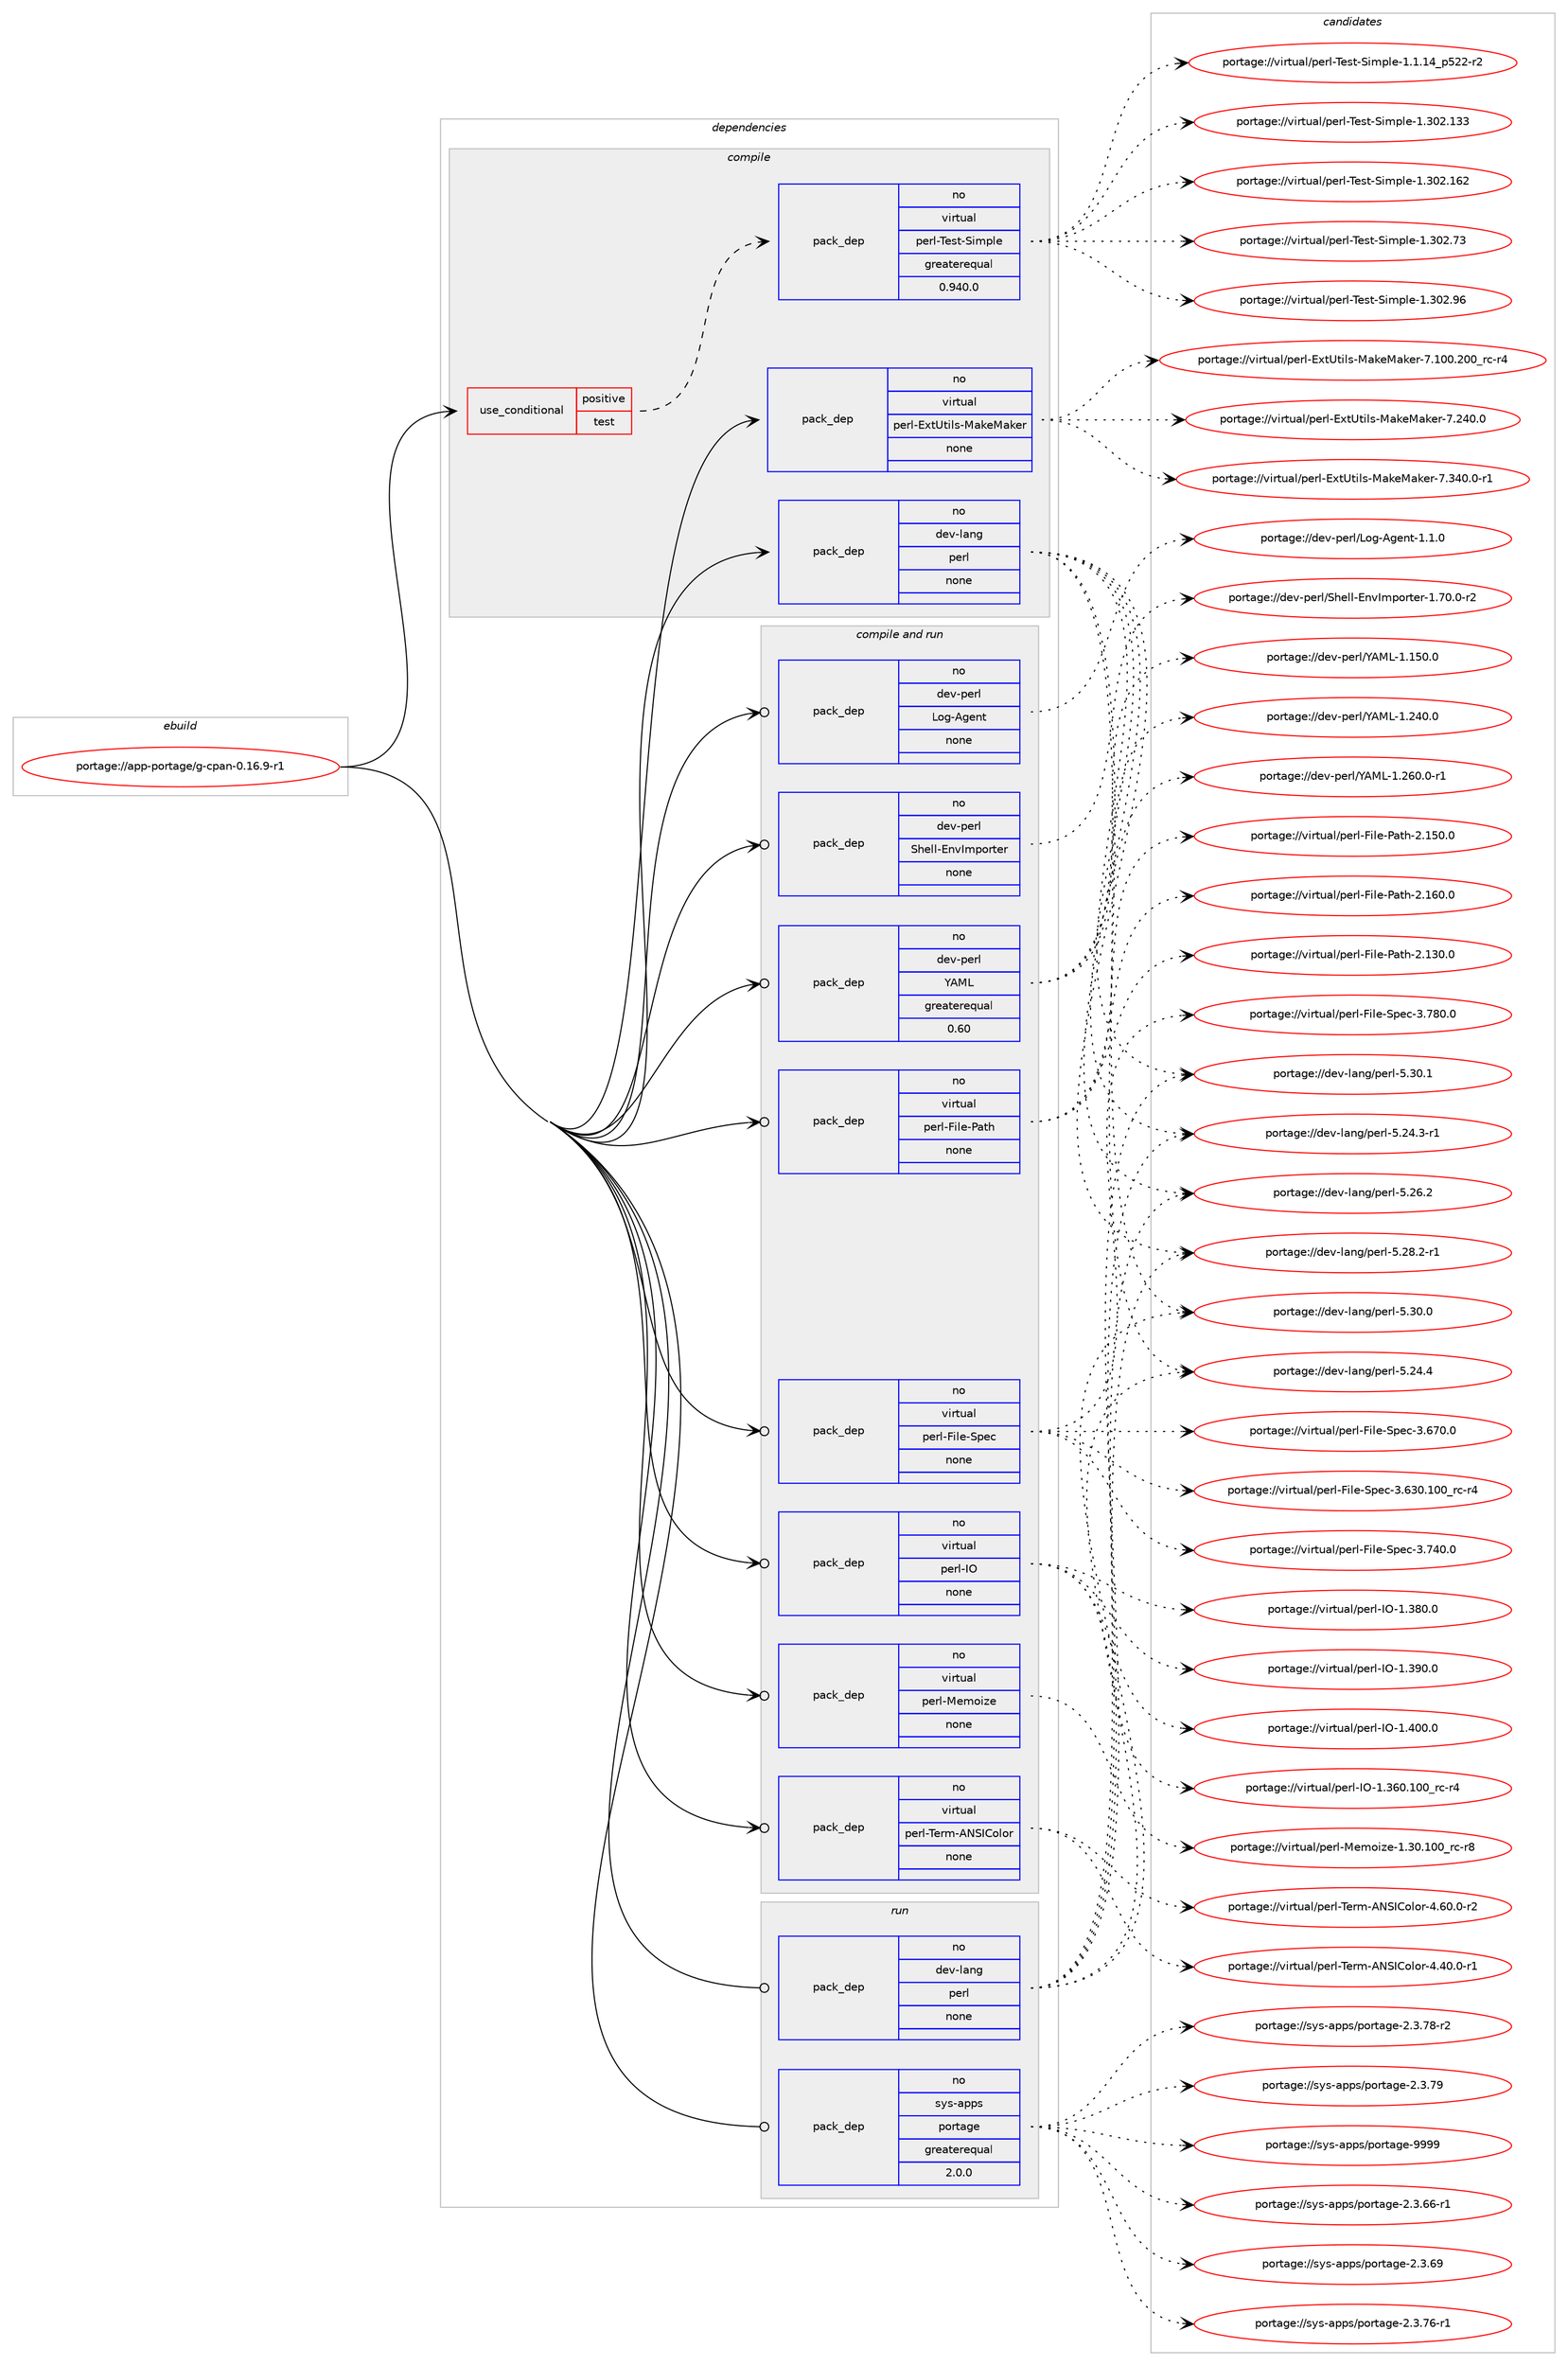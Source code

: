 digraph prolog {

# *************
# Graph options
# *************

newrank=true;
concentrate=true;
compound=true;
graph [rankdir=LR,fontname=Helvetica,fontsize=10,ranksep=1.5];#, ranksep=2.5, nodesep=0.2];
edge  [arrowhead=vee];
node  [fontname=Helvetica,fontsize=10];

# **********
# The ebuild
# **********

subgraph cluster_leftcol {
color=gray;
rank=same;
label=<<i>ebuild</i>>;
id [label="portage://app-portage/g-cpan-0.16.9-r1", color=red, width=4, href="../app-portage/g-cpan-0.16.9-r1.svg"];
}

# ****************
# The dependencies
# ****************

subgraph cluster_midcol {
color=gray;
label=<<i>dependencies</i>>;
subgraph cluster_compile {
fillcolor="#eeeeee";
style=filled;
label=<<i>compile</i>>;
subgraph cond9916 {
dependency40728 [label=<<TABLE BORDER="0" CELLBORDER="1" CELLSPACING="0" CELLPADDING="4"><TR><TD ROWSPAN="3" CELLPADDING="10">use_conditional</TD></TR><TR><TD>positive</TD></TR><TR><TD>test</TD></TR></TABLE>>, shape=none, color=red];
subgraph pack30131 {
dependency40729 [label=<<TABLE BORDER="0" CELLBORDER="1" CELLSPACING="0" CELLPADDING="4" WIDTH="220"><TR><TD ROWSPAN="6" CELLPADDING="30">pack_dep</TD></TR><TR><TD WIDTH="110">no</TD></TR><TR><TD>virtual</TD></TR><TR><TD>perl-Test-Simple</TD></TR><TR><TD>greaterequal</TD></TR><TR><TD>0.940.0</TD></TR></TABLE>>, shape=none, color=blue];
}
dependency40728:e -> dependency40729:w [weight=20,style="dashed",arrowhead="vee"];
}
id:e -> dependency40728:w [weight=20,style="solid",arrowhead="vee"];
subgraph pack30132 {
dependency40730 [label=<<TABLE BORDER="0" CELLBORDER="1" CELLSPACING="0" CELLPADDING="4" WIDTH="220"><TR><TD ROWSPAN="6" CELLPADDING="30">pack_dep</TD></TR><TR><TD WIDTH="110">no</TD></TR><TR><TD>dev-lang</TD></TR><TR><TD>perl</TD></TR><TR><TD>none</TD></TR><TR><TD></TD></TR></TABLE>>, shape=none, color=blue];
}
id:e -> dependency40730:w [weight=20,style="solid",arrowhead="vee"];
subgraph pack30133 {
dependency40731 [label=<<TABLE BORDER="0" CELLBORDER="1" CELLSPACING="0" CELLPADDING="4" WIDTH="220"><TR><TD ROWSPAN="6" CELLPADDING="30">pack_dep</TD></TR><TR><TD WIDTH="110">no</TD></TR><TR><TD>virtual</TD></TR><TR><TD>perl-ExtUtils-MakeMaker</TD></TR><TR><TD>none</TD></TR><TR><TD></TD></TR></TABLE>>, shape=none, color=blue];
}
id:e -> dependency40731:w [weight=20,style="solid",arrowhead="vee"];
}
subgraph cluster_compileandrun {
fillcolor="#eeeeee";
style=filled;
label=<<i>compile and run</i>>;
subgraph pack30134 {
dependency40732 [label=<<TABLE BORDER="0" CELLBORDER="1" CELLSPACING="0" CELLPADDING="4" WIDTH="220"><TR><TD ROWSPAN="6" CELLPADDING="30">pack_dep</TD></TR><TR><TD WIDTH="110">no</TD></TR><TR><TD>dev-perl</TD></TR><TR><TD>Log-Agent</TD></TR><TR><TD>none</TD></TR><TR><TD></TD></TR></TABLE>>, shape=none, color=blue];
}
id:e -> dependency40732:w [weight=20,style="solid",arrowhead="odotvee"];
subgraph pack30135 {
dependency40733 [label=<<TABLE BORDER="0" CELLBORDER="1" CELLSPACING="0" CELLPADDING="4" WIDTH="220"><TR><TD ROWSPAN="6" CELLPADDING="30">pack_dep</TD></TR><TR><TD WIDTH="110">no</TD></TR><TR><TD>dev-perl</TD></TR><TR><TD>Shell-EnvImporter</TD></TR><TR><TD>none</TD></TR><TR><TD></TD></TR></TABLE>>, shape=none, color=blue];
}
id:e -> dependency40733:w [weight=20,style="solid",arrowhead="odotvee"];
subgraph pack30136 {
dependency40734 [label=<<TABLE BORDER="0" CELLBORDER="1" CELLSPACING="0" CELLPADDING="4" WIDTH="220"><TR><TD ROWSPAN="6" CELLPADDING="30">pack_dep</TD></TR><TR><TD WIDTH="110">no</TD></TR><TR><TD>dev-perl</TD></TR><TR><TD>YAML</TD></TR><TR><TD>greaterequal</TD></TR><TR><TD>0.60</TD></TR></TABLE>>, shape=none, color=blue];
}
id:e -> dependency40734:w [weight=20,style="solid",arrowhead="odotvee"];
subgraph pack30137 {
dependency40735 [label=<<TABLE BORDER="0" CELLBORDER="1" CELLSPACING="0" CELLPADDING="4" WIDTH="220"><TR><TD ROWSPAN="6" CELLPADDING="30">pack_dep</TD></TR><TR><TD WIDTH="110">no</TD></TR><TR><TD>virtual</TD></TR><TR><TD>perl-File-Path</TD></TR><TR><TD>none</TD></TR><TR><TD></TD></TR></TABLE>>, shape=none, color=blue];
}
id:e -> dependency40735:w [weight=20,style="solid",arrowhead="odotvee"];
subgraph pack30138 {
dependency40736 [label=<<TABLE BORDER="0" CELLBORDER="1" CELLSPACING="0" CELLPADDING="4" WIDTH="220"><TR><TD ROWSPAN="6" CELLPADDING="30">pack_dep</TD></TR><TR><TD WIDTH="110">no</TD></TR><TR><TD>virtual</TD></TR><TR><TD>perl-File-Spec</TD></TR><TR><TD>none</TD></TR><TR><TD></TD></TR></TABLE>>, shape=none, color=blue];
}
id:e -> dependency40736:w [weight=20,style="solid",arrowhead="odotvee"];
subgraph pack30139 {
dependency40737 [label=<<TABLE BORDER="0" CELLBORDER="1" CELLSPACING="0" CELLPADDING="4" WIDTH="220"><TR><TD ROWSPAN="6" CELLPADDING="30">pack_dep</TD></TR><TR><TD WIDTH="110">no</TD></TR><TR><TD>virtual</TD></TR><TR><TD>perl-IO</TD></TR><TR><TD>none</TD></TR><TR><TD></TD></TR></TABLE>>, shape=none, color=blue];
}
id:e -> dependency40737:w [weight=20,style="solid",arrowhead="odotvee"];
subgraph pack30140 {
dependency40738 [label=<<TABLE BORDER="0" CELLBORDER="1" CELLSPACING="0" CELLPADDING="4" WIDTH="220"><TR><TD ROWSPAN="6" CELLPADDING="30">pack_dep</TD></TR><TR><TD WIDTH="110">no</TD></TR><TR><TD>virtual</TD></TR><TR><TD>perl-Memoize</TD></TR><TR><TD>none</TD></TR><TR><TD></TD></TR></TABLE>>, shape=none, color=blue];
}
id:e -> dependency40738:w [weight=20,style="solid",arrowhead="odotvee"];
subgraph pack30141 {
dependency40739 [label=<<TABLE BORDER="0" CELLBORDER="1" CELLSPACING="0" CELLPADDING="4" WIDTH="220"><TR><TD ROWSPAN="6" CELLPADDING="30">pack_dep</TD></TR><TR><TD WIDTH="110">no</TD></TR><TR><TD>virtual</TD></TR><TR><TD>perl-Term-ANSIColor</TD></TR><TR><TD>none</TD></TR><TR><TD></TD></TR></TABLE>>, shape=none, color=blue];
}
id:e -> dependency40739:w [weight=20,style="solid",arrowhead="odotvee"];
}
subgraph cluster_run {
fillcolor="#eeeeee";
style=filled;
label=<<i>run</i>>;
subgraph pack30142 {
dependency40740 [label=<<TABLE BORDER="0" CELLBORDER="1" CELLSPACING="0" CELLPADDING="4" WIDTH="220"><TR><TD ROWSPAN="6" CELLPADDING="30">pack_dep</TD></TR><TR><TD WIDTH="110">no</TD></TR><TR><TD>dev-lang</TD></TR><TR><TD>perl</TD></TR><TR><TD>none</TD></TR><TR><TD></TD></TR></TABLE>>, shape=none, color=blue];
}
id:e -> dependency40740:w [weight=20,style="solid",arrowhead="odot"];
subgraph pack30143 {
dependency40741 [label=<<TABLE BORDER="0" CELLBORDER="1" CELLSPACING="0" CELLPADDING="4" WIDTH="220"><TR><TD ROWSPAN="6" CELLPADDING="30">pack_dep</TD></TR><TR><TD WIDTH="110">no</TD></TR><TR><TD>sys-apps</TD></TR><TR><TD>portage</TD></TR><TR><TD>greaterequal</TD></TR><TR><TD>2.0.0</TD></TR></TABLE>>, shape=none, color=blue];
}
id:e -> dependency40741:w [weight=20,style="solid",arrowhead="odot"];
}
}

# **************
# The candidates
# **************

subgraph cluster_choices {
rank=same;
color=gray;
label=<<i>candidates</i>>;

subgraph choice30131 {
color=black;
nodesep=1;
choiceportage11810511411611797108471121011141084584101115116458310510911210810145494649464952951125350504511450 [label="portage://virtual/perl-Test-Simple-1.1.14_p522-r2", color=red, width=4,href="../virtual/perl-Test-Simple-1.1.14_p522-r2.svg"];
choiceportage11810511411611797108471121011141084584101115116458310510911210810145494651485046495151 [label="portage://virtual/perl-Test-Simple-1.302.133", color=red, width=4,href="../virtual/perl-Test-Simple-1.302.133.svg"];
choiceportage11810511411611797108471121011141084584101115116458310510911210810145494651485046495450 [label="portage://virtual/perl-Test-Simple-1.302.162", color=red, width=4,href="../virtual/perl-Test-Simple-1.302.162.svg"];
choiceportage118105114116117971084711210111410845841011151164583105109112108101454946514850465551 [label="portage://virtual/perl-Test-Simple-1.302.73", color=red, width=4,href="../virtual/perl-Test-Simple-1.302.73.svg"];
choiceportage118105114116117971084711210111410845841011151164583105109112108101454946514850465754 [label="portage://virtual/perl-Test-Simple-1.302.96", color=red, width=4,href="../virtual/perl-Test-Simple-1.302.96.svg"];
dependency40729:e -> choiceportage11810511411611797108471121011141084584101115116458310510911210810145494649464952951125350504511450:w [style=dotted,weight="100"];
dependency40729:e -> choiceportage11810511411611797108471121011141084584101115116458310510911210810145494651485046495151:w [style=dotted,weight="100"];
dependency40729:e -> choiceportage11810511411611797108471121011141084584101115116458310510911210810145494651485046495450:w [style=dotted,weight="100"];
dependency40729:e -> choiceportage118105114116117971084711210111410845841011151164583105109112108101454946514850465551:w [style=dotted,weight="100"];
dependency40729:e -> choiceportage118105114116117971084711210111410845841011151164583105109112108101454946514850465754:w [style=dotted,weight="100"];
}
subgraph choice30132 {
color=black;
nodesep=1;
choiceportage100101118451089711010347112101114108455346505246514511449 [label="portage://dev-lang/perl-5.24.3-r1", color=red, width=4,href="../dev-lang/perl-5.24.3-r1.svg"];
choiceportage10010111845108971101034711210111410845534650524652 [label="portage://dev-lang/perl-5.24.4", color=red, width=4,href="../dev-lang/perl-5.24.4.svg"];
choiceportage10010111845108971101034711210111410845534650544650 [label="portage://dev-lang/perl-5.26.2", color=red, width=4,href="../dev-lang/perl-5.26.2.svg"];
choiceportage100101118451089711010347112101114108455346505646504511449 [label="portage://dev-lang/perl-5.28.2-r1", color=red, width=4,href="../dev-lang/perl-5.28.2-r1.svg"];
choiceportage10010111845108971101034711210111410845534651484648 [label="portage://dev-lang/perl-5.30.0", color=red, width=4,href="../dev-lang/perl-5.30.0.svg"];
choiceportage10010111845108971101034711210111410845534651484649 [label="portage://dev-lang/perl-5.30.1", color=red, width=4,href="../dev-lang/perl-5.30.1.svg"];
dependency40730:e -> choiceportage100101118451089711010347112101114108455346505246514511449:w [style=dotted,weight="100"];
dependency40730:e -> choiceportage10010111845108971101034711210111410845534650524652:w [style=dotted,weight="100"];
dependency40730:e -> choiceportage10010111845108971101034711210111410845534650544650:w [style=dotted,weight="100"];
dependency40730:e -> choiceportage100101118451089711010347112101114108455346505646504511449:w [style=dotted,weight="100"];
dependency40730:e -> choiceportage10010111845108971101034711210111410845534651484648:w [style=dotted,weight="100"];
dependency40730:e -> choiceportage10010111845108971101034711210111410845534651484649:w [style=dotted,weight="100"];
}
subgraph choice30133 {
color=black;
nodesep=1;
choiceportage118105114116117971084711210111410845691201168511610510811545779710710177971071011144555464948484650484895114994511452 [label="portage://virtual/perl-ExtUtils-MakeMaker-7.100.200_rc-r4", color=red, width=4,href="../virtual/perl-ExtUtils-MakeMaker-7.100.200_rc-r4.svg"];
choiceportage118105114116117971084711210111410845691201168511610510811545779710710177971071011144555465052484648 [label="portage://virtual/perl-ExtUtils-MakeMaker-7.240.0", color=red, width=4,href="../virtual/perl-ExtUtils-MakeMaker-7.240.0.svg"];
choiceportage1181051141161179710847112101114108456912011685116105108115457797107101779710710111445554651524846484511449 [label="portage://virtual/perl-ExtUtils-MakeMaker-7.340.0-r1", color=red, width=4,href="../virtual/perl-ExtUtils-MakeMaker-7.340.0-r1.svg"];
dependency40731:e -> choiceportage118105114116117971084711210111410845691201168511610510811545779710710177971071011144555464948484650484895114994511452:w [style=dotted,weight="100"];
dependency40731:e -> choiceportage118105114116117971084711210111410845691201168511610510811545779710710177971071011144555465052484648:w [style=dotted,weight="100"];
dependency40731:e -> choiceportage1181051141161179710847112101114108456912011685116105108115457797107101779710710111445554651524846484511449:w [style=dotted,weight="100"];
}
subgraph choice30134 {
color=black;
nodesep=1;
choiceportage1001011184511210111410847761111034565103101110116454946494648 [label="portage://dev-perl/Log-Agent-1.1.0", color=red, width=4,href="../dev-perl/Log-Agent-1.1.0.svg"];
dependency40732:e -> choiceportage1001011184511210111410847761111034565103101110116454946494648:w [style=dotted,weight="100"];
}
subgraph choice30135 {
color=black;
nodesep=1;
choiceportage100101118451121011141084783104101108108456911011873109112111114116101114454946554846484511450 [label="portage://dev-perl/Shell-EnvImporter-1.70.0-r2", color=red, width=4,href="../dev-perl/Shell-EnvImporter-1.70.0-r2.svg"];
dependency40733:e -> choiceportage100101118451121011141084783104101108108456911011873109112111114116101114454946554846484511450:w [style=dotted,weight="100"];
}
subgraph choice30136 {
color=black;
nodesep=1;
choiceportage1001011184511210111410847896577764549464953484648 [label="portage://dev-perl/YAML-1.150.0", color=red, width=4,href="../dev-perl/YAML-1.150.0.svg"];
choiceportage1001011184511210111410847896577764549465052484648 [label="portage://dev-perl/YAML-1.240.0", color=red, width=4,href="../dev-perl/YAML-1.240.0.svg"];
choiceportage10010111845112101114108478965777645494650544846484511449 [label="portage://dev-perl/YAML-1.260.0-r1", color=red, width=4,href="../dev-perl/YAML-1.260.0-r1.svg"];
dependency40734:e -> choiceportage1001011184511210111410847896577764549464953484648:w [style=dotted,weight="100"];
dependency40734:e -> choiceportage1001011184511210111410847896577764549465052484648:w [style=dotted,weight="100"];
dependency40734:e -> choiceportage10010111845112101114108478965777645494650544846484511449:w [style=dotted,weight="100"];
}
subgraph choice30137 {
color=black;
nodesep=1;
choiceportage118105114116117971084711210111410845701051081014580971161044550464951484648 [label="portage://virtual/perl-File-Path-2.130.0", color=red, width=4,href="../virtual/perl-File-Path-2.130.0.svg"];
choiceportage118105114116117971084711210111410845701051081014580971161044550464953484648 [label="portage://virtual/perl-File-Path-2.150.0", color=red, width=4,href="../virtual/perl-File-Path-2.150.0.svg"];
choiceportage118105114116117971084711210111410845701051081014580971161044550464954484648 [label="portage://virtual/perl-File-Path-2.160.0", color=red, width=4,href="../virtual/perl-File-Path-2.160.0.svg"];
dependency40735:e -> choiceportage118105114116117971084711210111410845701051081014580971161044550464951484648:w [style=dotted,weight="100"];
dependency40735:e -> choiceportage118105114116117971084711210111410845701051081014580971161044550464953484648:w [style=dotted,weight="100"];
dependency40735:e -> choiceportage118105114116117971084711210111410845701051081014580971161044550464954484648:w [style=dotted,weight="100"];
}
subgraph choice30138 {
color=black;
nodesep=1;
choiceportage118105114116117971084711210111410845701051081014583112101994551465451484649484895114994511452 [label="portage://virtual/perl-File-Spec-3.630.100_rc-r4", color=red, width=4,href="../virtual/perl-File-Spec-3.630.100_rc-r4.svg"];
choiceportage118105114116117971084711210111410845701051081014583112101994551465455484648 [label="portage://virtual/perl-File-Spec-3.670.0", color=red, width=4,href="../virtual/perl-File-Spec-3.670.0.svg"];
choiceportage118105114116117971084711210111410845701051081014583112101994551465552484648 [label="portage://virtual/perl-File-Spec-3.740.0", color=red, width=4,href="../virtual/perl-File-Spec-3.740.0.svg"];
choiceportage118105114116117971084711210111410845701051081014583112101994551465556484648 [label="portage://virtual/perl-File-Spec-3.780.0", color=red, width=4,href="../virtual/perl-File-Spec-3.780.0.svg"];
dependency40736:e -> choiceportage118105114116117971084711210111410845701051081014583112101994551465451484649484895114994511452:w [style=dotted,weight="100"];
dependency40736:e -> choiceportage118105114116117971084711210111410845701051081014583112101994551465455484648:w [style=dotted,weight="100"];
dependency40736:e -> choiceportage118105114116117971084711210111410845701051081014583112101994551465552484648:w [style=dotted,weight="100"];
dependency40736:e -> choiceportage118105114116117971084711210111410845701051081014583112101994551465556484648:w [style=dotted,weight="100"];
}
subgraph choice30139 {
color=black;
nodesep=1;
choiceportage11810511411611797108471121011141084573794549465154484649484895114994511452 [label="portage://virtual/perl-IO-1.360.100_rc-r4", color=red, width=4,href="../virtual/perl-IO-1.360.100_rc-r4.svg"];
choiceportage11810511411611797108471121011141084573794549465156484648 [label="portage://virtual/perl-IO-1.380.0", color=red, width=4,href="../virtual/perl-IO-1.380.0.svg"];
choiceportage11810511411611797108471121011141084573794549465157484648 [label="portage://virtual/perl-IO-1.390.0", color=red, width=4,href="../virtual/perl-IO-1.390.0.svg"];
choiceportage11810511411611797108471121011141084573794549465248484648 [label="portage://virtual/perl-IO-1.400.0", color=red, width=4,href="../virtual/perl-IO-1.400.0.svg"];
dependency40737:e -> choiceportage11810511411611797108471121011141084573794549465154484649484895114994511452:w [style=dotted,weight="100"];
dependency40737:e -> choiceportage11810511411611797108471121011141084573794549465156484648:w [style=dotted,weight="100"];
dependency40737:e -> choiceportage11810511411611797108471121011141084573794549465157484648:w [style=dotted,weight="100"];
dependency40737:e -> choiceportage11810511411611797108471121011141084573794549465248484648:w [style=dotted,weight="100"];
}
subgraph choice30140 {
color=black;
nodesep=1;
choiceportage1181051141161179710847112101114108457710110911110512210145494651484649484895114994511456 [label="portage://virtual/perl-Memoize-1.30.100_rc-r8", color=red, width=4,href="../virtual/perl-Memoize-1.30.100_rc-r8.svg"];
dependency40738:e -> choiceportage1181051141161179710847112101114108457710110911110512210145494651484649484895114994511456:w [style=dotted,weight="100"];
}
subgraph choice30141 {
color=black;
nodesep=1;
choiceportage11810511411611797108471121011141084584101114109456578837367111108111114455246524846484511449 [label="portage://virtual/perl-Term-ANSIColor-4.40.0-r1", color=red, width=4,href="../virtual/perl-Term-ANSIColor-4.40.0-r1.svg"];
choiceportage11810511411611797108471121011141084584101114109456578837367111108111114455246544846484511450 [label="portage://virtual/perl-Term-ANSIColor-4.60.0-r2", color=red, width=4,href="../virtual/perl-Term-ANSIColor-4.60.0-r2.svg"];
dependency40739:e -> choiceportage11810511411611797108471121011141084584101114109456578837367111108111114455246524846484511449:w [style=dotted,weight="100"];
dependency40739:e -> choiceportage11810511411611797108471121011141084584101114109456578837367111108111114455246544846484511450:w [style=dotted,weight="100"];
}
subgraph choice30142 {
color=black;
nodesep=1;
choiceportage100101118451089711010347112101114108455346505246514511449 [label="portage://dev-lang/perl-5.24.3-r1", color=red, width=4,href="../dev-lang/perl-5.24.3-r1.svg"];
choiceportage10010111845108971101034711210111410845534650524652 [label="portage://dev-lang/perl-5.24.4", color=red, width=4,href="../dev-lang/perl-5.24.4.svg"];
choiceportage10010111845108971101034711210111410845534650544650 [label="portage://dev-lang/perl-5.26.2", color=red, width=4,href="../dev-lang/perl-5.26.2.svg"];
choiceportage100101118451089711010347112101114108455346505646504511449 [label="portage://dev-lang/perl-5.28.2-r1", color=red, width=4,href="../dev-lang/perl-5.28.2-r1.svg"];
choiceportage10010111845108971101034711210111410845534651484648 [label="portage://dev-lang/perl-5.30.0", color=red, width=4,href="../dev-lang/perl-5.30.0.svg"];
choiceportage10010111845108971101034711210111410845534651484649 [label="portage://dev-lang/perl-5.30.1", color=red, width=4,href="../dev-lang/perl-5.30.1.svg"];
dependency40740:e -> choiceportage100101118451089711010347112101114108455346505246514511449:w [style=dotted,weight="100"];
dependency40740:e -> choiceportage10010111845108971101034711210111410845534650524652:w [style=dotted,weight="100"];
dependency40740:e -> choiceportage10010111845108971101034711210111410845534650544650:w [style=dotted,weight="100"];
dependency40740:e -> choiceportage100101118451089711010347112101114108455346505646504511449:w [style=dotted,weight="100"];
dependency40740:e -> choiceportage10010111845108971101034711210111410845534651484648:w [style=dotted,weight="100"];
dependency40740:e -> choiceportage10010111845108971101034711210111410845534651484649:w [style=dotted,weight="100"];
}
subgraph choice30143 {
color=black;
nodesep=1;
choiceportage11512111545971121121154711211111411697103101455046514654544511449 [label="portage://sys-apps/portage-2.3.66-r1", color=red, width=4,href="../sys-apps/portage-2.3.66-r1.svg"];
choiceportage1151211154597112112115471121111141169710310145504651465457 [label="portage://sys-apps/portage-2.3.69", color=red, width=4,href="../sys-apps/portage-2.3.69.svg"];
choiceportage11512111545971121121154711211111411697103101455046514655544511449 [label="portage://sys-apps/portage-2.3.76-r1", color=red, width=4,href="../sys-apps/portage-2.3.76-r1.svg"];
choiceportage11512111545971121121154711211111411697103101455046514655564511450 [label="portage://sys-apps/portage-2.3.78-r2", color=red, width=4,href="../sys-apps/portage-2.3.78-r2.svg"];
choiceportage1151211154597112112115471121111141169710310145504651465557 [label="portage://sys-apps/portage-2.3.79", color=red, width=4,href="../sys-apps/portage-2.3.79.svg"];
choiceportage115121115459711211211547112111114116971031014557575757 [label="portage://sys-apps/portage-9999", color=red, width=4,href="../sys-apps/portage-9999.svg"];
dependency40741:e -> choiceportage11512111545971121121154711211111411697103101455046514654544511449:w [style=dotted,weight="100"];
dependency40741:e -> choiceportage1151211154597112112115471121111141169710310145504651465457:w [style=dotted,weight="100"];
dependency40741:e -> choiceportage11512111545971121121154711211111411697103101455046514655544511449:w [style=dotted,weight="100"];
dependency40741:e -> choiceportage11512111545971121121154711211111411697103101455046514655564511450:w [style=dotted,weight="100"];
dependency40741:e -> choiceportage1151211154597112112115471121111141169710310145504651465557:w [style=dotted,weight="100"];
dependency40741:e -> choiceportage115121115459711211211547112111114116971031014557575757:w [style=dotted,weight="100"];
}
}

}
